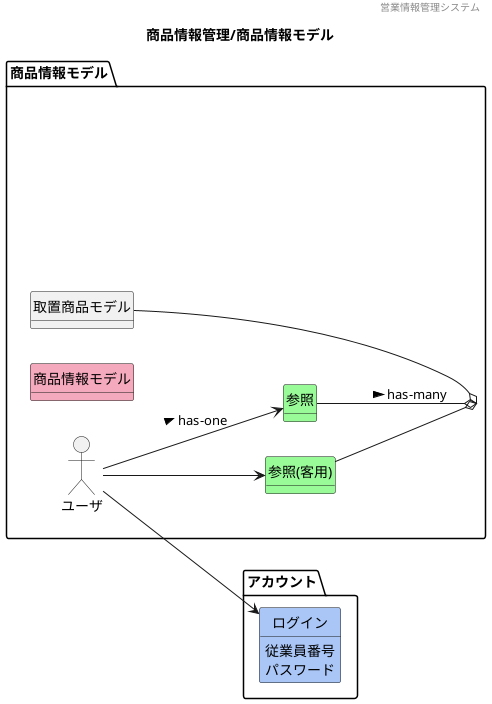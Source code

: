 @startuml ../images/商品情報管理/商品情報モデル
' ヘッダー
header 営業情報管理システム
' タイトル
title 商品情報管理/商品情報モデル
' 
hide circle
' 
hide method
left to right direction

package "アカウント"{
    class "ログイン" #A9C6F6

}
package "商品情報モデル" {
    mix_actor "ユーザ"
        class "参照(客用)" #98fb98
        class "参照" #98fb98
        class "商品情報モデル" #F5A9BC
        class "取置商品モデル" 
}

' package "マスタ管理"{
' }

    ユーザ --> 参照 : > has-one
    ユーザ --> "参照(客用)"
    ユーザ --> ログイン
    参照 --o 商品情報モデル : > has-many
    "参照(客用)" --o 商品情報モデル
    商品情報モデル o-- 取置商品モデル
    ' 商品情報モデル o-- マスタ管理
    ログイン : 従業員番号
    ログイン : パスワード
    
    商品情報モデル : 商品コード
    商品情報モデル : JANコード
    商品情報モデル : 型番
    商品情報モデル : メーカー名
    商品情報モデル : 店舗ID[FK]
    商品情報モデル : カテゴリ
    商品情報モデル : 商品状態
    商品情報モデル : 仕入価格
    商品情報モデル : 商品画像
    商品情報モデル : 作成日時
    商品情報モデル : 最終更新日時

@enduml